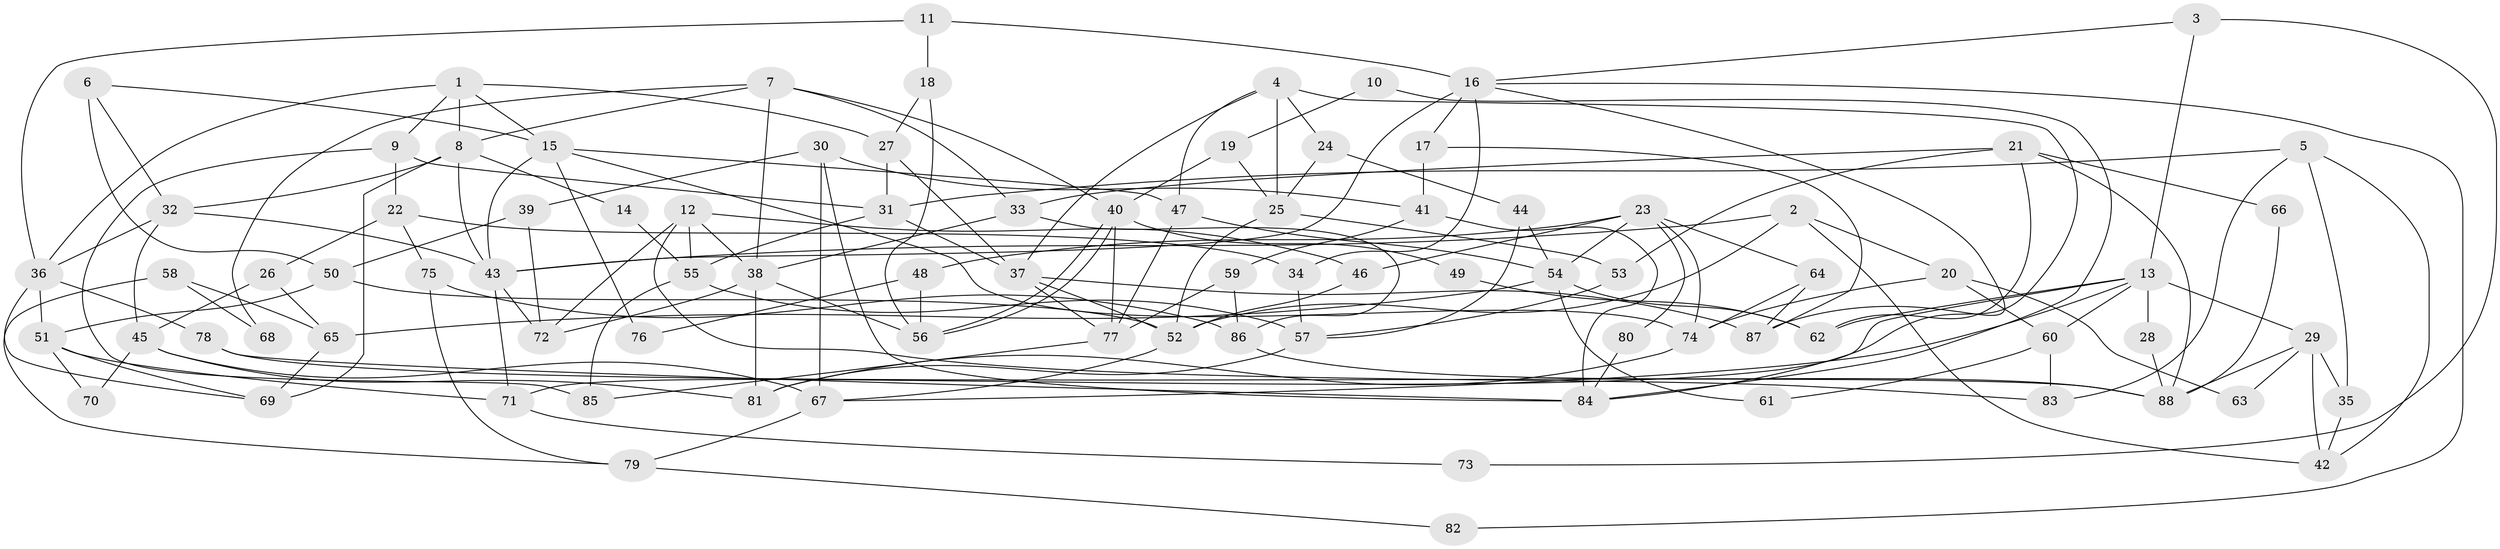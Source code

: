// coarse degree distribution, {7: 0.14285714285714285, 6: 0.05357142857142857, 4: 0.17857142857142858, 5: 0.21428571428571427, 8: 0.07142857142857142, 2: 0.125, 11: 0.017857142857142856, 3: 0.16071428571428573, 9: 0.03571428571428571}
// Generated by graph-tools (version 1.1) at 2025/41/03/06/25 10:41:59]
// undirected, 88 vertices, 176 edges
graph export_dot {
graph [start="1"]
  node [color=gray90,style=filled];
  1;
  2;
  3;
  4;
  5;
  6;
  7;
  8;
  9;
  10;
  11;
  12;
  13;
  14;
  15;
  16;
  17;
  18;
  19;
  20;
  21;
  22;
  23;
  24;
  25;
  26;
  27;
  28;
  29;
  30;
  31;
  32;
  33;
  34;
  35;
  36;
  37;
  38;
  39;
  40;
  41;
  42;
  43;
  44;
  45;
  46;
  47;
  48;
  49;
  50;
  51;
  52;
  53;
  54;
  55;
  56;
  57;
  58;
  59;
  60;
  61;
  62;
  63;
  64;
  65;
  66;
  67;
  68;
  69;
  70;
  71;
  72;
  73;
  74;
  75;
  76;
  77;
  78;
  79;
  80;
  81;
  82;
  83;
  84;
  85;
  86;
  87;
  88;
  1 -- 36;
  1 -- 8;
  1 -- 9;
  1 -- 15;
  1 -- 27;
  2 -- 43;
  2 -- 42;
  2 -- 20;
  2 -- 52;
  3 -- 16;
  3 -- 13;
  3 -- 73;
  4 -- 37;
  4 -- 24;
  4 -- 25;
  4 -- 47;
  4 -- 84;
  5 -- 31;
  5 -- 83;
  5 -- 35;
  5 -- 42;
  6 -- 50;
  6 -- 15;
  6 -- 32;
  7 -- 38;
  7 -- 8;
  7 -- 33;
  7 -- 40;
  7 -- 68;
  8 -- 32;
  8 -- 43;
  8 -- 14;
  8 -- 69;
  9 -- 22;
  9 -- 31;
  9 -- 85;
  10 -- 19;
  10 -- 84;
  11 -- 36;
  11 -- 16;
  11 -- 18;
  12 -- 72;
  12 -- 38;
  12 -- 46;
  12 -- 55;
  12 -- 83;
  13 -- 62;
  13 -- 67;
  13 -- 28;
  13 -- 29;
  13 -- 60;
  13 -- 71;
  14 -- 55;
  15 -- 47;
  15 -- 43;
  15 -- 74;
  15 -- 76;
  16 -- 17;
  16 -- 43;
  16 -- 34;
  16 -- 82;
  16 -- 87;
  17 -- 41;
  17 -- 87;
  18 -- 27;
  18 -- 56;
  19 -- 40;
  19 -- 25;
  20 -- 74;
  20 -- 60;
  20 -- 63;
  21 -- 33;
  21 -- 53;
  21 -- 62;
  21 -- 66;
  21 -- 88;
  22 -- 26;
  22 -- 34;
  22 -- 75;
  23 -- 46;
  23 -- 74;
  23 -- 48;
  23 -- 54;
  23 -- 64;
  23 -- 80;
  24 -- 44;
  24 -- 25;
  25 -- 52;
  25 -- 53;
  26 -- 45;
  26 -- 65;
  27 -- 31;
  27 -- 37;
  28 -- 88;
  29 -- 42;
  29 -- 35;
  29 -- 63;
  29 -- 88;
  30 -- 41;
  30 -- 84;
  30 -- 39;
  30 -- 67;
  31 -- 55;
  31 -- 37;
  32 -- 45;
  32 -- 36;
  32 -- 43;
  33 -- 38;
  33 -- 86;
  34 -- 57;
  35 -- 42;
  36 -- 69;
  36 -- 51;
  36 -- 78;
  37 -- 52;
  37 -- 77;
  37 -- 87;
  38 -- 56;
  38 -- 72;
  38 -- 81;
  39 -- 50;
  39 -- 72;
  40 -- 56;
  40 -- 56;
  40 -- 49;
  40 -- 77;
  41 -- 84;
  41 -- 59;
  43 -- 71;
  43 -- 72;
  44 -- 54;
  44 -- 57;
  45 -- 81;
  45 -- 67;
  45 -- 70;
  46 -- 52;
  47 -- 77;
  47 -- 54;
  48 -- 56;
  48 -- 76;
  49 -- 62;
  50 -- 51;
  50 -- 52;
  51 -- 71;
  51 -- 69;
  51 -- 70;
  52 -- 67;
  53 -- 57;
  54 -- 61;
  54 -- 62;
  54 -- 65;
  55 -- 85;
  55 -- 57;
  57 -- 81;
  58 -- 79;
  58 -- 65;
  58 -- 68;
  59 -- 86;
  59 -- 77;
  60 -- 61;
  60 -- 83;
  64 -- 87;
  64 -- 74;
  65 -- 69;
  66 -- 88;
  67 -- 79;
  71 -- 73;
  74 -- 81;
  75 -- 86;
  75 -- 79;
  77 -- 85;
  78 -- 88;
  78 -- 84;
  79 -- 82;
  80 -- 84;
  86 -- 88;
}

